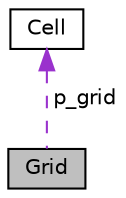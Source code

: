 digraph "Grid"
{
  edge [fontname="Helvetica",fontsize="10",labelfontname="Helvetica",labelfontsize="10"];
  node [fontname="Helvetica",fontsize="10",shape=record];
  Node1 [label="Grid",height=0.2,width=0.4,color="black", fillcolor="grey75", style="filled" fontcolor="black"];
  Node2 -> Node1 [dir="back",color="darkorchid3",fontsize="10",style="dashed",label=" p_grid" ,fontname="Helvetica"];
  Node2 [label="Cell",height=0.2,width=0.4,color="black", fillcolor="white", style="filled",URL="$structCell.html",tooltip="The structure representing the cells of a grid. "];
}
